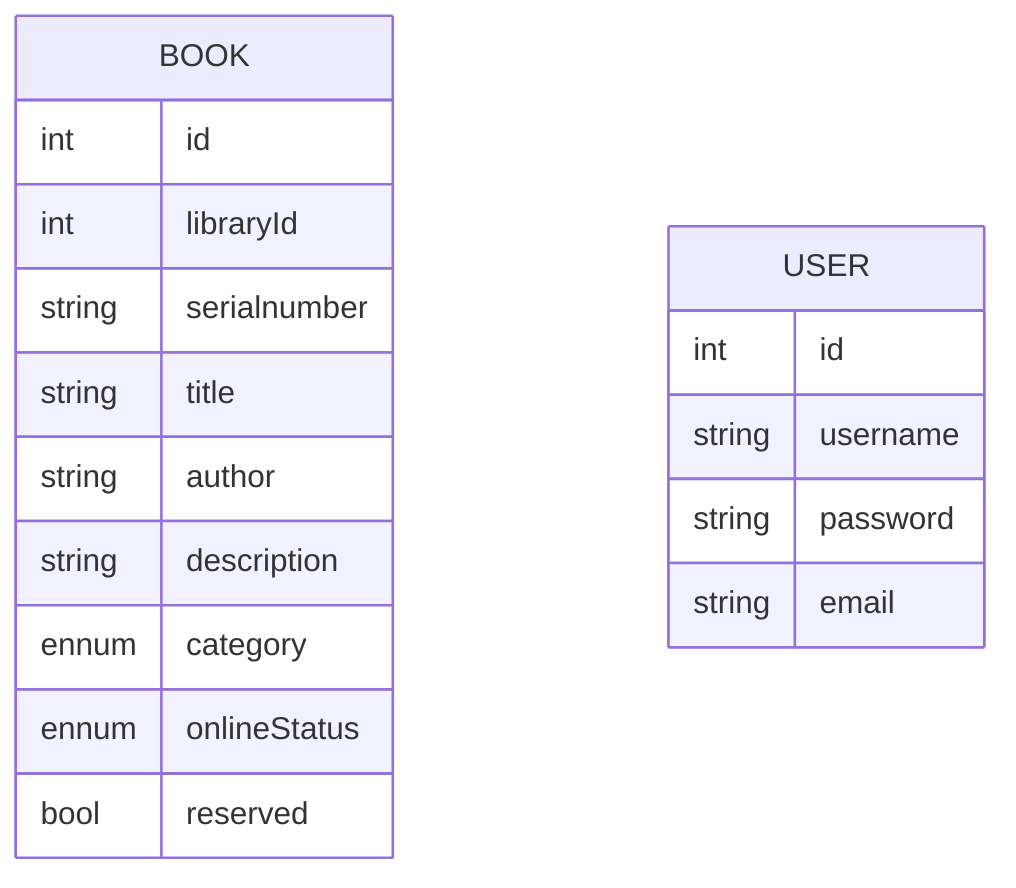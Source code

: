 erDiagram
    BOOK {
        int id
        int libraryId
        string serialnumber
        string title
        string author
        string description
        ennum category
        ennum onlineStatus
        bool reserved
    }

    USER {
        int id
        string username
        string password
        string email
    }
